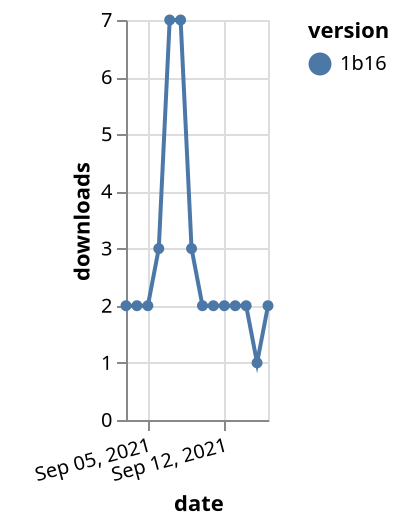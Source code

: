 {"$schema": "https://vega.github.io/schema/vega-lite/v5.json", "description": "A simple bar chart with embedded data.", "data": {"values": [{"date": "2021-09-03", "total": 3577, "delta": 2, "version": "1b16"}, {"date": "2021-09-04", "total": 3579, "delta": 2, "version": "1b16"}, {"date": "2021-09-05", "total": 3581, "delta": 2, "version": "1b16"}, {"date": "2021-09-06", "total": 3584, "delta": 3, "version": "1b16"}, {"date": "2021-09-07", "total": 3591, "delta": 7, "version": "1b16"}, {"date": "2021-09-08", "total": 3598, "delta": 7, "version": "1b16"}, {"date": "2021-09-09", "total": 3601, "delta": 3, "version": "1b16"}, {"date": "2021-09-10", "total": 3603, "delta": 2, "version": "1b16"}, {"date": "2021-09-11", "total": 3605, "delta": 2, "version": "1b16"}, {"date": "2021-09-12", "total": 3607, "delta": 2, "version": "1b16"}, {"date": "2021-09-13", "total": 3609, "delta": 2, "version": "1b16"}, {"date": "2021-09-14", "total": 3611, "delta": 2, "version": "1b16"}, {"date": "2021-09-15", "total": 3612, "delta": 1, "version": "1b16"}, {"date": "2021-09-16", "total": 3614, "delta": 2, "version": "1b16"}]}, "width": "container", "mark": {"type": "line", "point": {"filled": true}}, "encoding": {"x": {"field": "date", "type": "temporal", "timeUnit": "yearmonthdate", "title": "date", "axis": {"labelAngle": -15}}, "y": {"field": "delta", "type": "quantitative", "title": "downloads"}, "color": {"field": "version", "type": "nominal"}, "tooltip": {"field": "delta"}}}